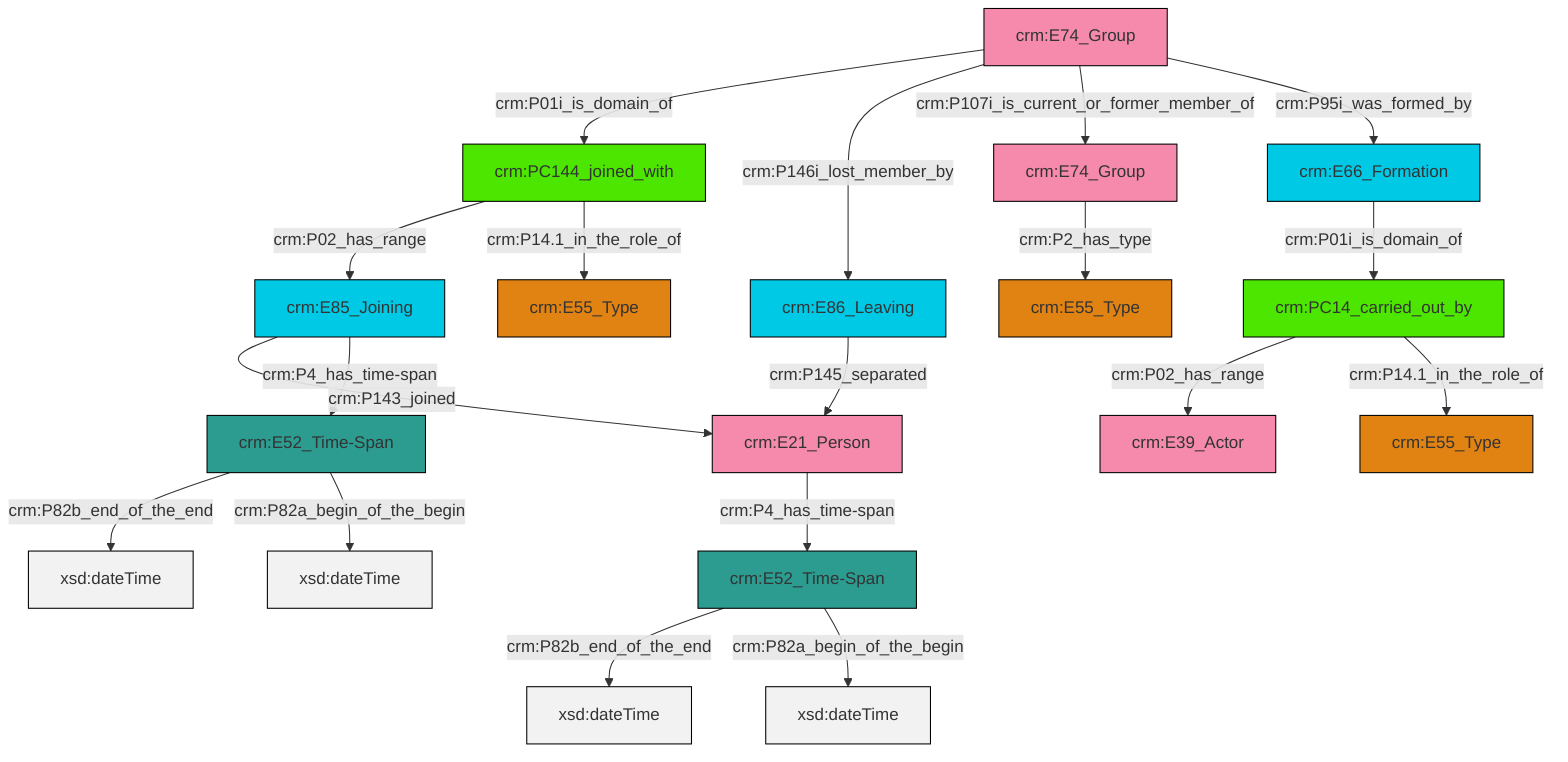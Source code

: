 graph TD
classDef Literal fill:#f2f2f2,stroke:#000000;
classDef CRM_Entity fill:#FFFFFF,stroke:#000000;
classDef Temporal_Entity fill:#00C9E6, stroke:#000000;
classDef Type fill:#E18312, stroke:#000000;
classDef Time-Span fill:#2C9C91, stroke:#000000;
classDef Appellation fill:#FFEB7F, stroke:#000000;
classDef Place fill:#008836, stroke:#000000;
classDef Persistent_Item fill:#B266B2, stroke:#000000;
classDef Conceptual_Object fill:#FFD700, stroke:#000000;
classDef Physical_Thing fill:#D2B48C, stroke:#000000;
classDef Actor fill:#f58aad, stroke:#000000;
classDef PC_Classes fill:#4ce600, stroke:#000000;
classDef Multi fill:#cccccc,stroke:#000000;

12["crm:E74_Group"]:::Actor -->|crm:P01i_is_domain_of| 13["crm:PC144_joined_with"]:::PC_Classes
14["crm:PC14_carried_out_by"]:::PC_Classes -->|crm:P02_has_range| 15["crm:E39_Actor"]:::Actor
16["crm:E52_Time-Span"]:::Time-Span -->|crm:P82b_end_of_the_end| 17[xsd:dateTime]:::Literal
18["crm:E74_Group"]:::Actor -->|crm:P2_has_type| 19["crm:E55_Type"]:::Type
8["crm:E66_Formation"]:::Temporal_Entity -->|crm:P01i_is_domain_of| 14["crm:PC14_carried_out_by"]:::PC_Classes
14["crm:PC14_carried_out_by"]:::PC_Classes -->|crm:P14.1_in_the_role_of| 6["crm:E55_Type"]:::Type
12["crm:E74_Group"]:::Actor -->|crm:P146i_lost_member_by| 2["crm:E86_Leaving"]:::Temporal_Entity
13["crm:PC144_joined_with"]:::PC_Classes -->|crm:P02_has_range| 10["crm:E85_Joining"]:::Temporal_Entity
4["crm:E52_Time-Span"]:::Time-Span -->|crm:P82b_end_of_the_end| 24[xsd:dateTime]:::Literal
10["crm:E85_Joining"]:::Temporal_Entity -->|crm:P143_joined| 25["crm:E21_Person"]:::Actor
4["crm:E52_Time-Span"]:::Time-Span -->|crm:P82a_begin_of_the_begin| 26[xsd:dateTime]:::Literal
12["crm:E74_Group"]:::Actor -->|crm:P107i_is_current_or_former_member_of| 18["crm:E74_Group"]:::Actor
25["crm:E21_Person"]:::Actor -->|crm:P4_has_time-span| 16["crm:E52_Time-Span"]:::Time-Span
10["crm:E85_Joining"]:::Temporal_Entity -->|crm:P4_has_time-span| 4["crm:E52_Time-Span"]:::Time-Span
13["crm:PC144_joined_with"]:::PC_Classes -->|crm:P14.1_in_the_role_of| 0["crm:E55_Type"]:::Type
2["crm:E86_Leaving"]:::Temporal_Entity -->|crm:P145_separated| 25["crm:E21_Person"]:::Actor
12["crm:E74_Group"]:::Actor -->|crm:P95i_was_formed_by| 8["crm:E66_Formation"]:::Temporal_Entity
16["crm:E52_Time-Span"]:::Time-Span -->|crm:P82a_begin_of_the_begin| 32[xsd:dateTime]:::Literal